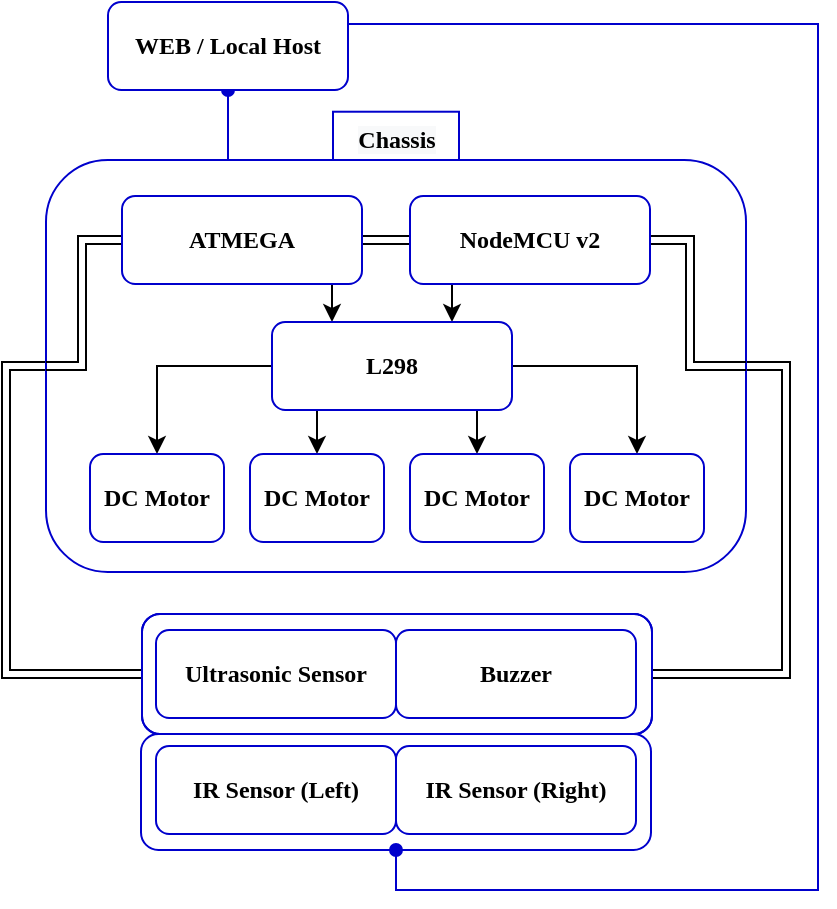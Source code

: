 <mxfile version="18.1.3" type="device"><diagram id="Pew5oH-tjyfFwSxh4D8j" name="Page-1"><mxGraphModel dx="813" dy="435" grid="0" gridSize="10" guides="1" tooltips="1" connect="1" arrows="1" fold="1" page="1" pageScale="1" pageWidth="850" pageHeight="1100" math="0" shadow="0"><root><mxCell id="0"/><mxCell id="1" parent="0"/><mxCell id="CygLlsnCQkzs0zqrsMZB-1" value="" style="rounded=1;whiteSpace=wrap;html=1;labelBackgroundColor=none;fontFamily=Times New Roman;fillColor=none;strokeColor=#0000CC;fontStyle=1" vertex="1" parent="1"><mxGeometry x="208" y="406" width="255" height="60" as="geometry"/></mxCell><mxCell id="iT_tMMH7eaeS7HYTHd01-28" style="edgeStyle=orthogonalEdgeStyle;rounded=0;orthogonalLoop=1;jettySize=auto;html=1;exitX=0.25;exitY=0;exitDx=0;exitDy=0;entryX=0.5;entryY=1;entryDx=0;entryDy=0;fontFamily=Times New Roman;endArrow=oval;endFill=1;strokeColor=#0000CC;fontStyle=1" parent="1" source="iT_tMMH7eaeS7HYTHd01-17" target="iT_tMMH7eaeS7HYTHd01-5" edge="1"><mxGeometry relative="1" as="geometry"/></mxCell><mxCell id="iT_tMMH7eaeS7HYTHd01-51" style="edgeStyle=orthogonalEdgeStyle;shape=link;rounded=0;orthogonalLoop=1;jettySize=auto;html=1;exitX=1;exitY=0.5;exitDx=0;exitDy=0;entryX=1;entryY=0.5;entryDx=0;entryDy=0;fontFamily=Times New Roman;endArrow=oval;endFill=1;strokeColor=#000000;" parent="1" source="iT_tMMH7eaeS7HYTHd01-17" target="iT_tMMH7eaeS7HYTHd01-43" edge="1"><mxGeometry relative="1" as="geometry"/></mxCell><mxCell id="iT_tMMH7eaeS7HYTHd01-52" style="edgeStyle=orthogonalEdgeStyle;shape=link;rounded=0;orthogonalLoop=1;jettySize=auto;html=1;exitX=0;exitY=0.5;exitDx=0;exitDy=0;entryX=0;entryY=0.5;entryDx=0;entryDy=0;fontFamily=Times New Roman;endArrow=oval;endFill=1;strokeColor=#000000;fontStyle=1" parent="1" source="iT_tMMH7eaeS7HYTHd01-17" target="iT_tMMH7eaeS7HYTHd01-43" edge="1"><mxGeometry relative="1" as="geometry"/></mxCell><mxCell id="iT_tMMH7eaeS7HYTHd01-17" value="" style="rounded=1;whiteSpace=wrap;html=1;fillColor=none;fontFamily=Bahnschrift;labelBackgroundColor=none;strokeColor=#0000CC;" parent="1" vertex="1"><mxGeometry x="160" y="179" width="350" height="206" as="geometry"/></mxCell><mxCell id="CygLlsnCQkzs0zqrsMZB-5" style="edgeStyle=orthogonalEdgeStyle;rounded=0;orthogonalLoop=1;jettySize=auto;html=1;exitX=1;exitY=0.25;exitDx=0;exitDy=0;entryX=0.5;entryY=1;entryDx=0;entryDy=0;endArrow=oval;endFill=1;strokeColor=#0000CC;" edge="1" parent="1" source="iT_tMMH7eaeS7HYTHd01-5" target="CygLlsnCQkzs0zqrsMZB-4"><mxGeometry relative="1" as="geometry"><Array as="points"><mxPoint x="546" y="111"/><mxPoint x="546" y="544"/><mxPoint x="335" y="544"/></Array></mxGeometry></mxCell><mxCell id="iT_tMMH7eaeS7HYTHd01-5" value="WEB / Local Host" style="rounded=1;whiteSpace=wrap;html=1;fontFamily=Bahnschrift;strokeColor=#0000CC;fontStyle=1" parent="1" vertex="1"><mxGeometry x="191" y="100" width="120" height="44" as="geometry"/></mxCell><mxCell id="iT_tMMH7eaeS7HYTHd01-31" style="edgeStyle=orthogonalEdgeStyle;rounded=0;orthogonalLoop=1;jettySize=auto;html=1;exitX=0.75;exitY=1;exitDx=0;exitDy=0;entryX=0.25;entryY=0;entryDx=0;entryDy=0;fontFamily=Times New Roman;strokeColor=#000000;fontStyle=1" parent="1" source="iT_tMMH7eaeS7HYTHd01-6" target="iT_tMMH7eaeS7HYTHd01-8" edge="1"><mxGeometry relative="1" as="geometry"/></mxCell><mxCell id="iT_tMMH7eaeS7HYTHd01-44" style="edgeStyle=orthogonalEdgeStyle;shape=link;rounded=0;orthogonalLoop=1;jettySize=auto;html=1;exitX=1;exitY=0.5;exitDx=0;exitDy=0;entryX=0;entryY=0.5;entryDx=0;entryDy=0;fontFamily=Times New Roman;endArrow=oval;endFill=1;strokeColor=#000000;fontStyle=1" parent="1" source="iT_tMMH7eaeS7HYTHd01-6" target="iT_tMMH7eaeS7HYTHd01-7" edge="1"><mxGeometry relative="1" as="geometry"/></mxCell><mxCell id="iT_tMMH7eaeS7HYTHd01-45" style="edgeStyle=orthogonalEdgeStyle;shape=link;rounded=0;orthogonalLoop=1;jettySize=auto;html=1;exitX=0;exitY=0.5;exitDx=0;exitDy=0;entryX=0;entryY=0.5;entryDx=0;entryDy=0;fontFamily=Times New Roman;endArrow=oval;endFill=1;strokeColor=#000000;fontStyle=1" parent="1" source="iT_tMMH7eaeS7HYTHd01-6" target="iT_tMMH7eaeS7HYTHd01-17" edge="1"><mxGeometry relative="1" as="geometry"/></mxCell><mxCell id="iT_tMMH7eaeS7HYTHd01-6" value="ATMEGA" style="rounded=1;whiteSpace=wrap;html=1;fontFamily=Bahnschrift;strokeColor=#0000CC;fontStyle=1" parent="1" vertex="1"><mxGeometry x="198" y="197" width="120" height="44" as="geometry"/></mxCell><mxCell id="iT_tMMH7eaeS7HYTHd01-30" style="edgeStyle=orthogonalEdgeStyle;rounded=0;orthogonalLoop=1;jettySize=auto;html=1;exitX=0.25;exitY=1;exitDx=0;exitDy=0;entryX=0.75;entryY=0;entryDx=0;entryDy=0;fontFamily=Times New Roman;strokeColor=#000000;fontStyle=1" parent="1" source="iT_tMMH7eaeS7HYTHd01-7" target="iT_tMMH7eaeS7HYTHd01-8" edge="1"><mxGeometry relative="1" as="geometry"/></mxCell><mxCell id="iT_tMMH7eaeS7HYTHd01-46" style="edgeStyle=orthogonalEdgeStyle;shape=link;rounded=0;orthogonalLoop=1;jettySize=auto;html=1;exitX=1;exitY=0.5;exitDx=0;exitDy=0;entryX=1;entryY=0.5;entryDx=0;entryDy=0;fontFamily=Times New Roman;endArrow=oval;endFill=1;strokeColor=#000000;" parent="1" source="iT_tMMH7eaeS7HYTHd01-7" target="iT_tMMH7eaeS7HYTHd01-17" edge="1"><mxGeometry relative="1" as="geometry"/></mxCell><mxCell id="iT_tMMH7eaeS7HYTHd01-7" value="NodeMCU v2" style="rounded=1;whiteSpace=wrap;html=1;fontFamily=Bahnschrift;strokeColor=#0000CC;fontStyle=1" parent="1" vertex="1"><mxGeometry x="342" y="197" width="120" height="44" as="geometry"/></mxCell><mxCell id="iT_tMMH7eaeS7HYTHd01-13" style="edgeStyle=orthogonalEdgeStyle;rounded=0;orthogonalLoop=1;jettySize=auto;html=1;entryX=0.5;entryY=0;entryDx=0;entryDy=0;fontFamily=Bahnschrift;strokeColor=#000000;fontStyle=1" parent="1" source="iT_tMMH7eaeS7HYTHd01-8" target="iT_tMMH7eaeS7HYTHd01-9" edge="1"><mxGeometry relative="1" as="geometry"/></mxCell><mxCell id="iT_tMMH7eaeS7HYTHd01-14" style="edgeStyle=orthogonalEdgeStyle;rounded=0;orthogonalLoop=1;jettySize=auto;html=1;exitX=0.25;exitY=1;exitDx=0;exitDy=0;entryX=0.5;entryY=0;entryDx=0;entryDy=0;fontFamily=Bahnschrift;strokeColor=#000000;fontStyle=1" parent="1" source="iT_tMMH7eaeS7HYTHd01-8" target="iT_tMMH7eaeS7HYTHd01-10" edge="1"><mxGeometry relative="1" as="geometry"/></mxCell><mxCell id="iT_tMMH7eaeS7HYTHd01-15" style="edgeStyle=orthogonalEdgeStyle;rounded=0;orthogonalLoop=1;jettySize=auto;html=1;exitX=0.75;exitY=1;exitDx=0;exitDy=0;entryX=0.5;entryY=0;entryDx=0;entryDy=0;fontFamily=Bahnschrift;strokeColor=#000000;fontStyle=1" parent="1" source="iT_tMMH7eaeS7HYTHd01-8" target="iT_tMMH7eaeS7HYTHd01-11" edge="1"><mxGeometry relative="1" as="geometry"/></mxCell><mxCell id="iT_tMMH7eaeS7HYTHd01-16" style="edgeStyle=orthogonalEdgeStyle;rounded=0;orthogonalLoop=1;jettySize=auto;html=1;exitX=1;exitY=0.5;exitDx=0;exitDy=0;entryX=0.5;entryY=0;entryDx=0;entryDy=0;fontFamily=Bahnschrift;strokeColor=#000000;fontStyle=1" parent="1" source="iT_tMMH7eaeS7HYTHd01-8" target="iT_tMMH7eaeS7HYTHd01-12" edge="1"><mxGeometry relative="1" as="geometry"/></mxCell><mxCell id="iT_tMMH7eaeS7HYTHd01-8" value="L298" style="rounded=1;whiteSpace=wrap;html=1;fontFamily=Bahnschrift;strokeColor=#0000CC;fontStyle=1" parent="1" vertex="1"><mxGeometry x="273" y="260" width="120" height="44" as="geometry"/></mxCell><mxCell id="iT_tMMH7eaeS7HYTHd01-9" value="DC Motor" style="rounded=1;whiteSpace=wrap;html=1;fontFamily=Bahnschrift;strokeColor=#0000CC;fontStyle=1" parent="1" vertex="1"><mxGeometry x="182" y="326" width="67" height="44" as="geometry"/></mxCell><mxCell id="iT_tMMH7eaeS7HYTHd01-10" value="DC Motor" style="rounded=1;whiteSpace=wrap;html=1;fontFamily=Bahnschrift;strokeColor=#0000CC;fontStyle=1" parent="1" vertex="1"><mxGeometry x="262" y="326" width="67" height="44" as="geometry"/></mxCell><mxCell id="iT_tMMH7eaeS7HYTHd01-11" value="DC Motor" style="rounded=1;whiteSpace=wrap;html=1;fontFamily=Bahnschrift;strokeColor=#0000CC;fontStyle=1" parent="1" vertex="1"><mxGeometry x="342" y="326" width="67" height="44" as="geometry"/></mxCell><mxCell id="iT_tMMH7eaeS7HYTHd01-12" value="DC Motor" style="rounded=1;whiteSpace=wrap;html=1;fontFamily=Bahnschrift;strokeColor=#0000CC;fontStyle=1" parent="1" vertex="1"><mxGeometry x="422" y="326" width="67" height="44" as="geometry"/></mxCell><mxCell id="iT_tMMH7eaeS7HYTHd01-19" value="&lt;span style=&quot;color: rgb(0, 0, 0); font-size: 12px; font-style: normal; letter-spacing: normal; text-indent: 0px; text-transform: none; word-spacing: 0px; background-color: rgb(248, 249, 250); display: inline; float: none;&quot;&gt;&lt;span&gt;Chassis&lt;/span&gt;&lt;/span&gt;" style="text;whiteSpace=wrap;html=1;align=center;fontFamily=Bahnschrift;strokeColor=#0000CC;fontStyle=1" parent="1" vertex="1"><mxGeometry x="303.5" y="154.86" width="63" height="24.14" as="geometry"/></mxCell><mxCell id="iT_tMMH7eaeS7HYTHd01-43" value="" style="rounded=1;whiteSpace=wrap;html=1;labelBackgroundColor=none;fontFamily=Times New Roman;fillColor=none;strokeColor=#0000CC;fontStyle=1" parent="1" vertex="1"><mxGeometry x="208" y="406" width="255" height="60" as="geometry"/></mxCell><mxCell id="iT_tMMH7eaeS7HYTHd01-22" value="Ultrasonic Sensor" style="rounded=1;whiteSpace=wrap;html=1;fontFamily=Bahnschrift;strokeColor=#0000CC;fontStyle=1" parent="1" vertex="1"><mxGeometry x="215" y="414" width="120" height="44" as="geometry"/></mxCell><mxCell id="iT_tMMH7eaeS7HYTHd01-42" value="Buzzer" style="rounded=1;whiteSpace=wrap;html=1;fontFamily=Bahnschrift;strokeColor=#0000CC;fontStyle=1" parent="1" vertex="1"><mxGeometry x="335" y="414" width="120" height="44" as="geometry"/></mxCell><mxCell id="CygLlsnCQkzs0zqrsMZB-2" value="IR Sensor (Left)" style="rounded=1;whiteSpace=wrap;html=1;fontFamily=Bahnschrift;strokeColor=#0000CC;fontStyle=1" vertex="1" parent="1"><mxGeometry x="215" y="472" width="120" height="44" as="geometry"/></mxCell><mxCell id="CygLlsnCQkzs0zqrsMZB-3" value="IR Sensor (Right)" style="rounded=1;whiteSpace=wrap;html=1;fontFamily=Bahnschrift;strokeColor=#0000CC;fontStyle=1" vertex="1" parent="1"><mxGeometry x="335" y="472" width="120" height="44" as="geometry"/></mxCell><mxCell id="CygLlsnCQkzs0zqrsMZB-4" value="" style="rounded=1;whiteSpace=wrap;html=1;labelBackgroundColor=none;fontFamily=Times New Roman;fillColor=none;strokeColor=#0000CC;fontStyle=1" vertex="1" parent="1"><mxGeometry x="207.5" y="466" width="255" height="58" as="geometry"/></mxCell></root></mxGraphModel></diagram></mxfile>